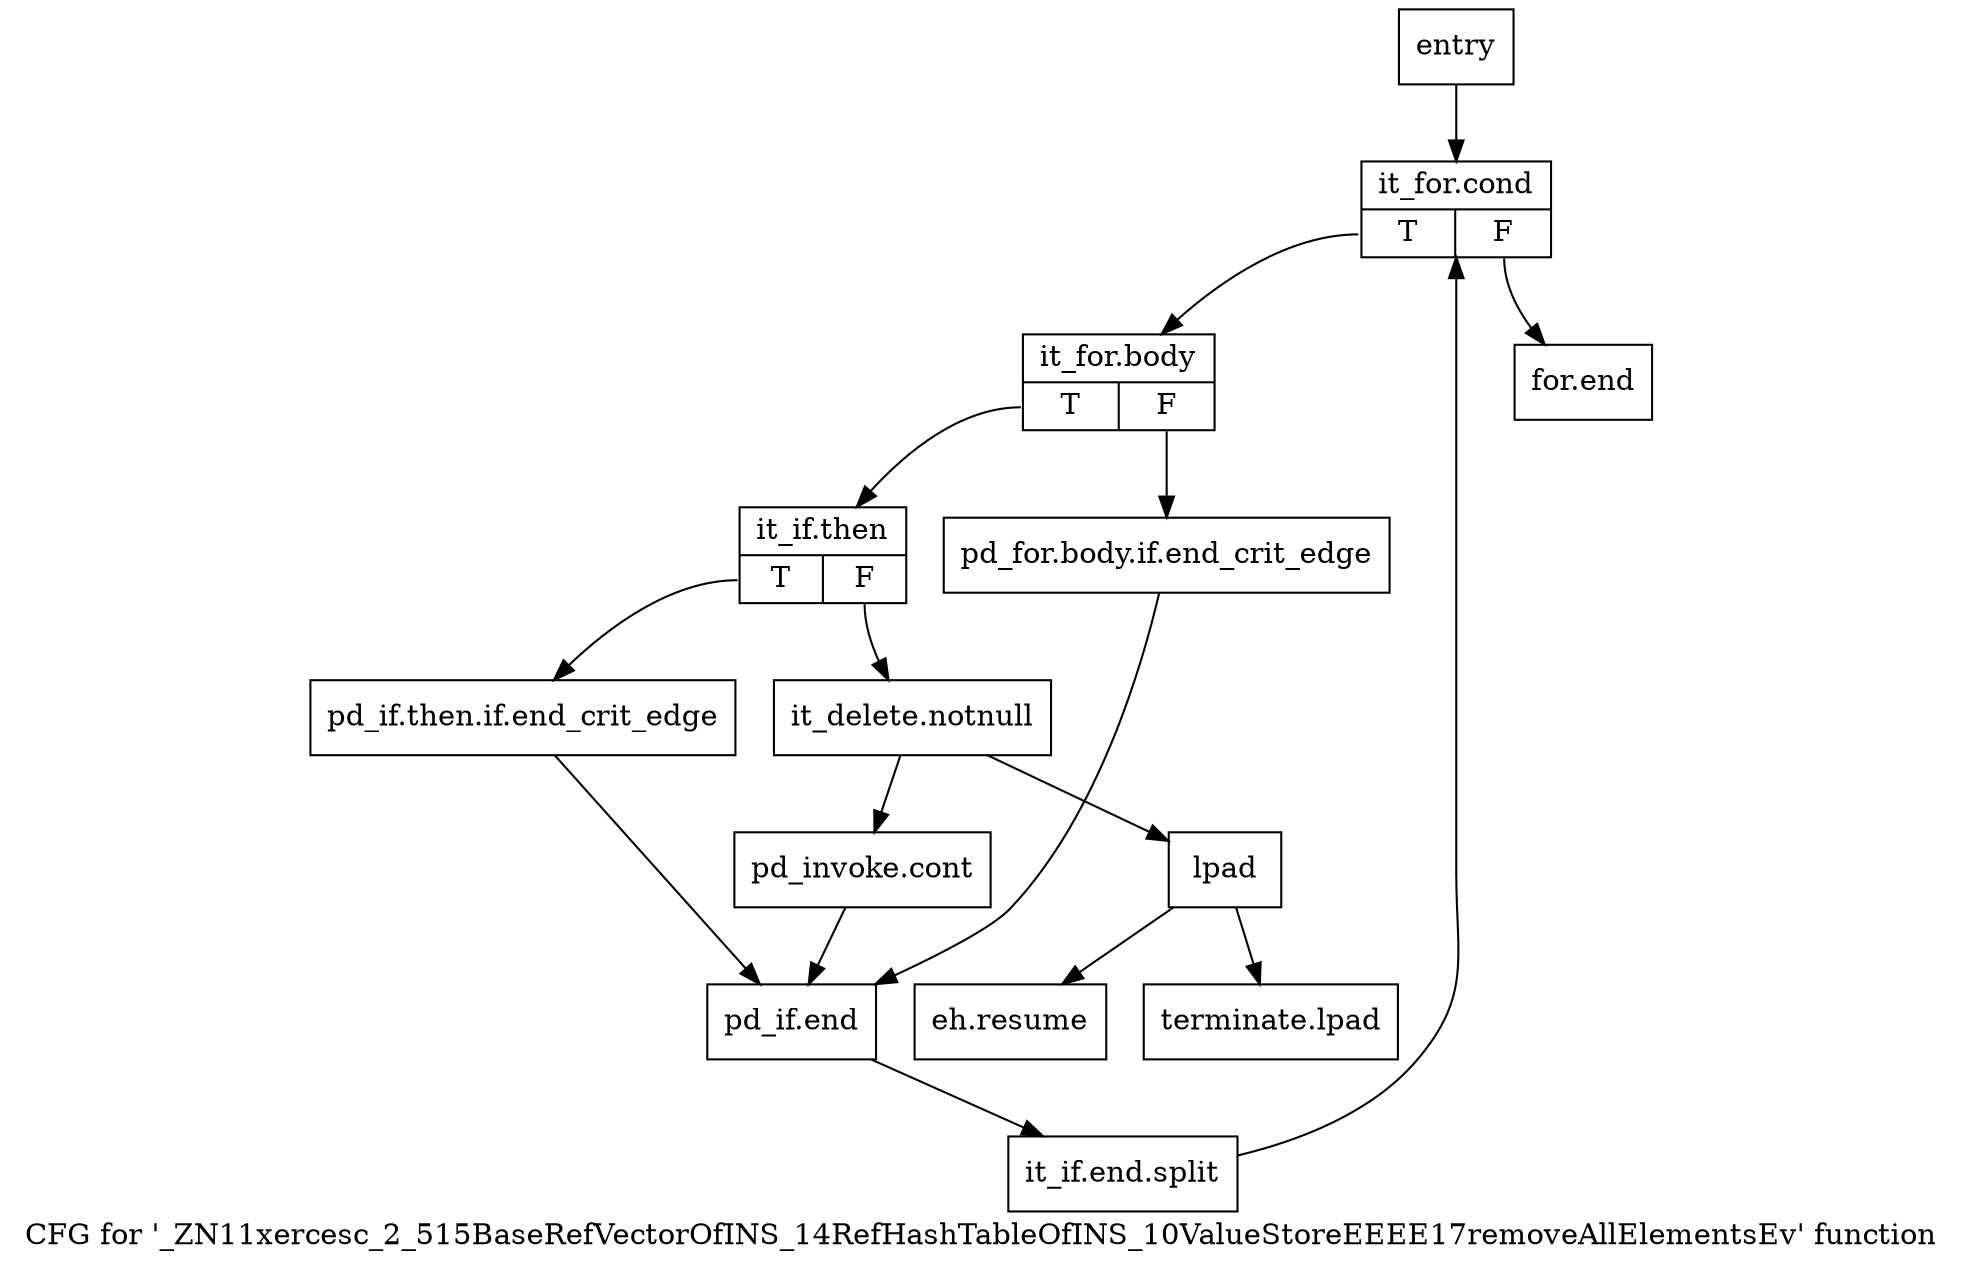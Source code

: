 digraph "CFG for '_ZN11xercesc_2_515BaseRefVectorOfINS_14RefHashTableOfINS_10ValueStoreEEEE17removeAllElementsEv' function" {
	label="CFG for '_ZN11xercesc_2_515BaseRefVectorOfINS_14RefHashTableOfINS_10ValueStoreEEEE17removeAllElementsEv' function";

	Node0x4e75130 [shape=record,label="{entry}"];
	Node0x4e75130 -> Node0x4e75180;
	Node0x4e75180 [shape=record,label="{it_for.cond|{<s0>T|<s1>F}}"];
	Node0x4e75180:s0 -> Node0x4e751d0;
	Node0x4e75180:s1 -> Node0x4e75450;
	Node0x4e751d0 [shape=record,label="{it_for.body|{<s0>T|<s1>F}}"];
	Node0x4e751d0:s0 -> Node0x4e75270;
	Node0x4e751d0:s1 -> Node0x4e75220;
	Node0x4e75220 [shape=record,label="{pd_for.body.if.end_crit_edge}"];
	Node0x4e75220 -> Node0x4e75400;
	Node0x4e75270 [shape=record,label="{it_if.then|{<s0>T|<s1>F}}"];
	Node0x4e75270:s0 -> Node0x4e752c0;
	Node0x4e75270:s1 -> Node0x4e75310;
	Node0x4e752c0 [shape=record,label="{pd_if.then.if.end_crit_edge}"];
	Node0x4e752c0 -> Node0x4e75400;
	Node0x4e75310 [shape=record,label="{it_delete.notnull}"];
	Node0x4e75310 -> Node0x4e75360;
	Node0x4e75310 -> Node0x4e753b0;
	Node0x4e75360 [shape=record,label="{pd_invoke.cont}"];
	Node0x4e75360 -> Node0x4e75400;
	Node0x4e753b0 [shape=record,label="{lpad}"];
	Node0x4e753b0 -> Node0x4e754a0;
	Node0x4e753b0 -> Node0x4e754f0;
	Node0x4e75400 [shape=record,label="{pd_if.end}"];
	Node0x4e75400 -> Node0xb1fdb60;
	Node0xb1fdb60 [shape=record,label="{it_if.end.split}"];
	Node0xb1fdb60 -> Node0x4e75180;
	Node0x4e75450 [shape=record,label="{for.end}"];
	Node0x4e754a0 [shape=record,label="{eh.resume}"];
	Node0x4e754f0 [shape=record,label="{terminate.lpad}"];
}
